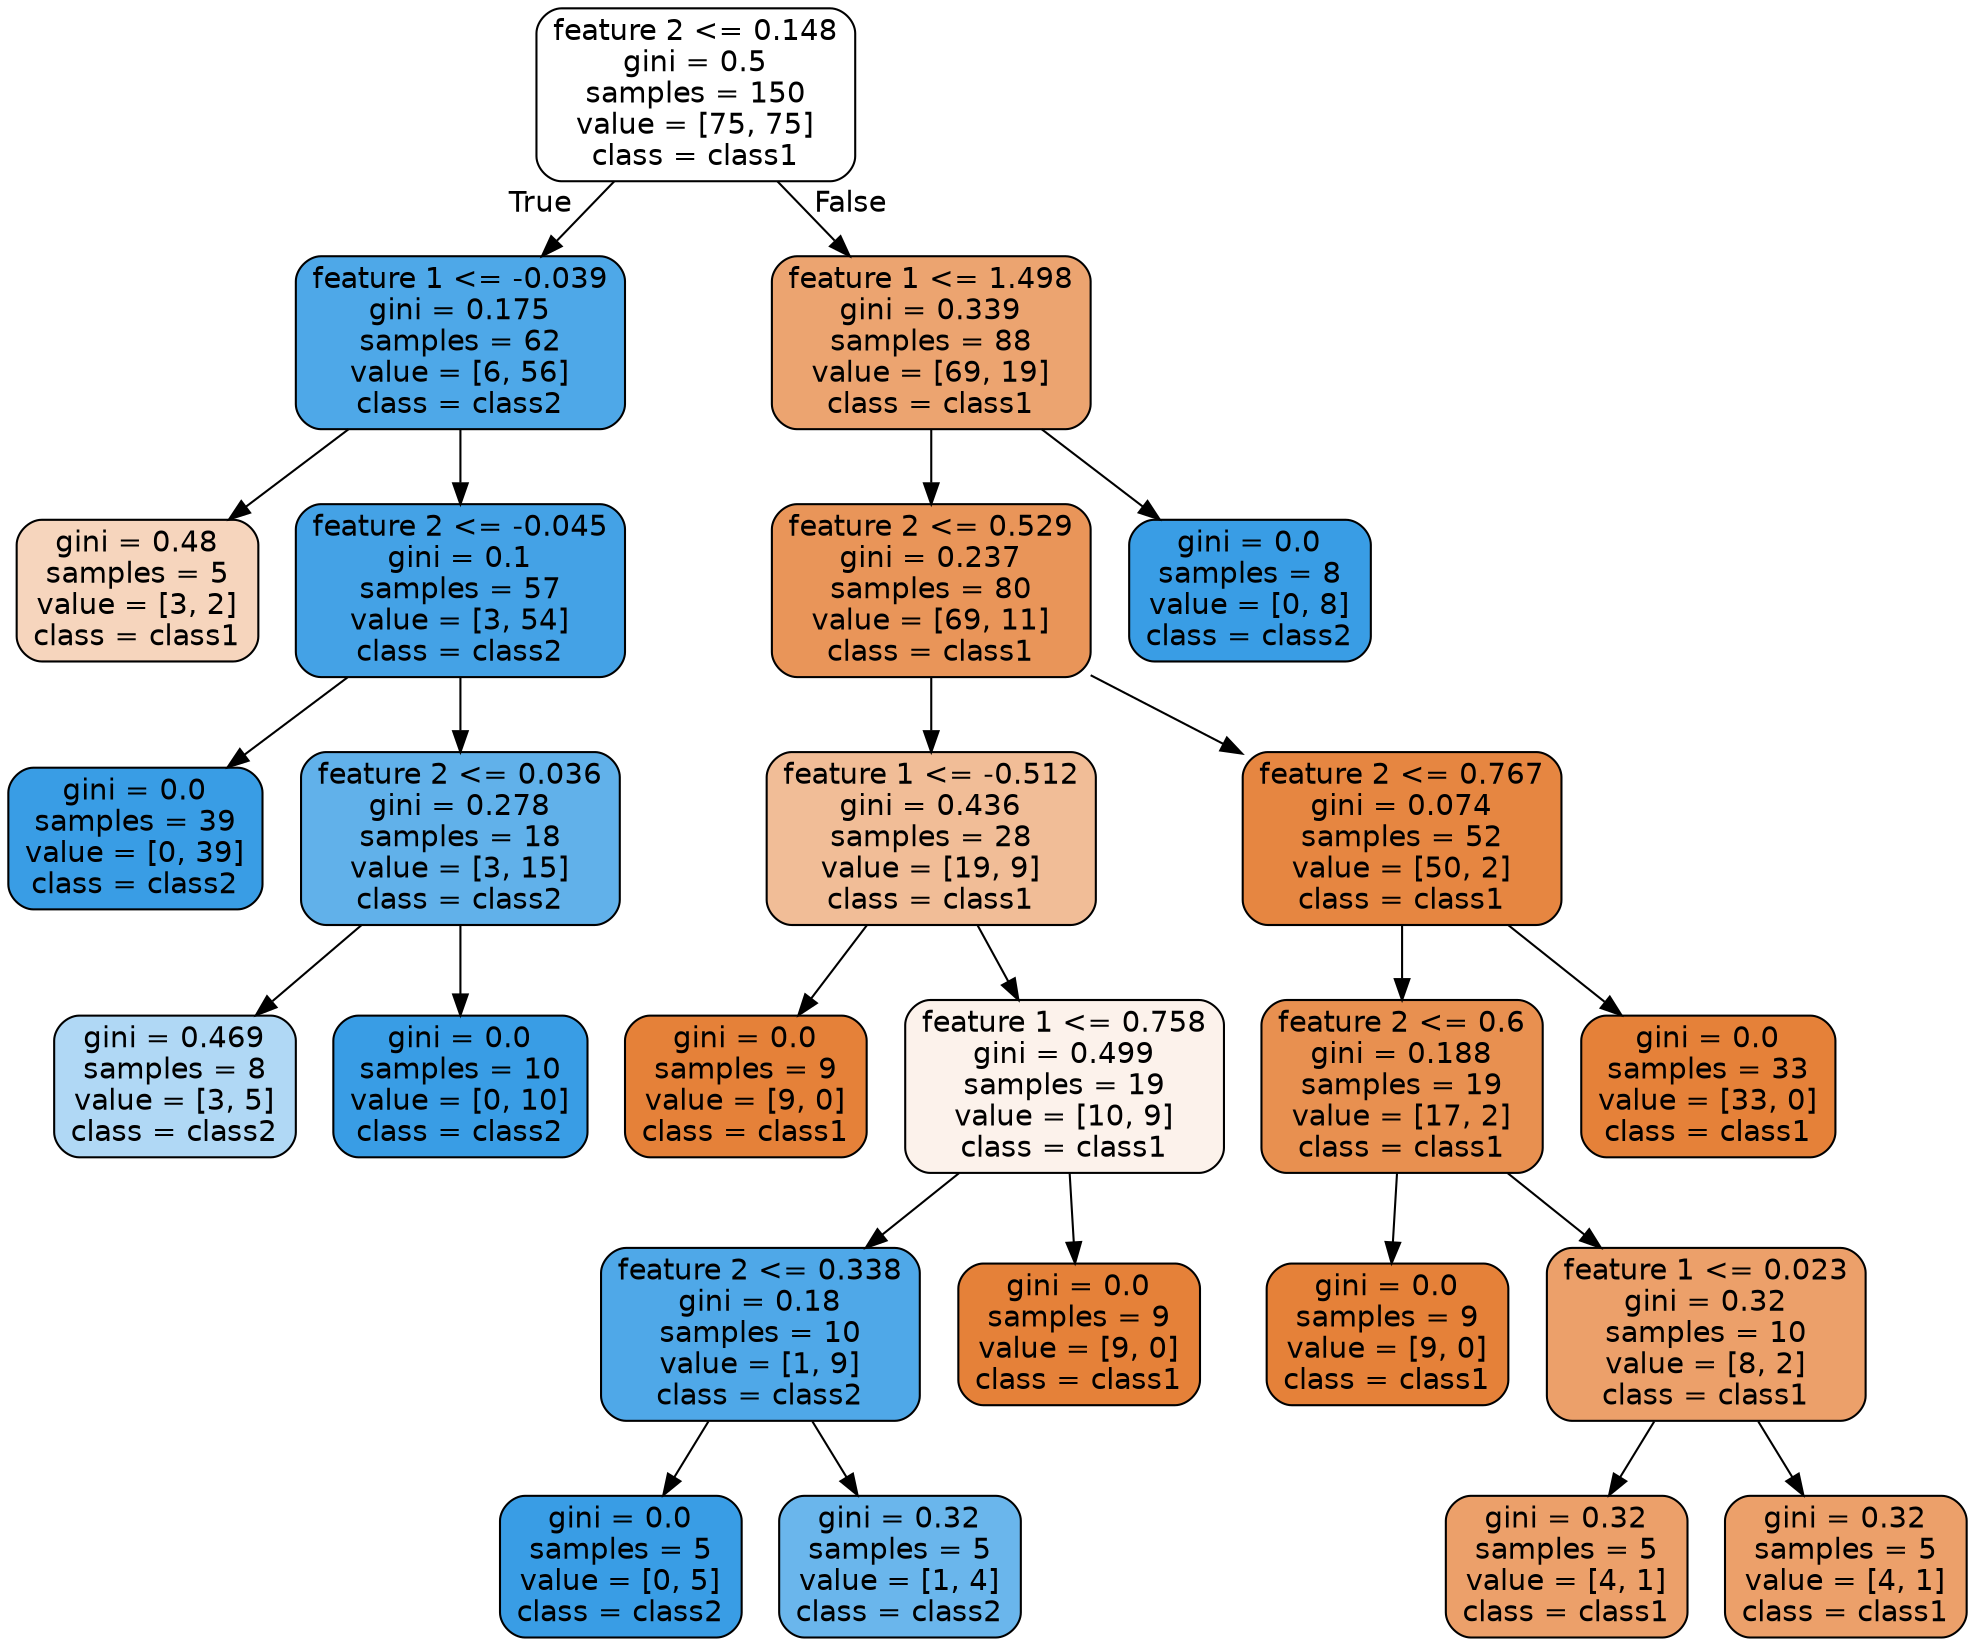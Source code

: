 digraph Tree {
node [shape=box, style="filled, rounded", color="black", fontname="helvetica"] ;
edge [fontname="helvetica"] ;
0 [label="feature 2 <= 0.148\ngini = 0.5\nsamples = 150\nvalue = [75, 75]\nclass = class1", fillcolor="#ffffff"] ;
1 [label="feature 1 <= -0.039\ngini = 0.175\nsamples = 62\nvalue = [6, 56]\nclass = class2", fillcolor="#4ea8e8"] ;
0 -> 1 [labeldistance=2.5, labelangle=45, headlabel="True"] ;
2 [label="gini = 0.48\nsamples = 5\nvalue = [3, 2]\nclass = class1", fillcolor="#f6d5bd"] ;
1 -> 2 ;
3 [label="feature 2 <= -0.045\ngini = 0.1\nsamples = 57\nvalue = [3, 54]\nclass = class2", fillcolor="#44a2e6"] ;
1 -> 3 ;
4 [label="gini = 0.0\nsamples = 39\nvalue = [0, 39]\nclass = class2", fillcolor="#399de5"] ;
3 -> 4 ;
5 [label="feature 2 <= 0.036\ngini = 0.278\nsamples = 18\nvalue = [3, 15]\nclass = class2", fillcolor="#61b1ea"] ;
3 -> 5 ;
6 [label="gini = 0.469\nsamples = 8\nvalue = [3, 5]\nclass = class2", fillcolor="#b0d8f5"] ;
5 -> 6 ;
7 [label="gini = 0.0\nsamples = 10\nvalue = [0, 10]\nclass = class2", fillcolor="#399de5"] ;
5 -> 7 ;
8 [label="feature 1 <= 1.498\ngini = 0.339\nsamples = 88\nvalue = [69, 19]\nclass = class1", fillcolor="#eca470"] ;
0 -> 8 [labeldistance=2.5, labelangle=-45, headlabel="False"] ;
9 [label="feature 2 <= 0.529\ngini = 0.237\nsamples = 80\nvalue = [69, 11]\nclass = class1", fillcolor="#e99559"] ;
8 -> 9 ;
10 [label="feature 1 <= -0.512\ngini = 0.436\nsamples = 28\nvalue = [19, 9]\nclass = class1", fillcolor="#f1bd97"] ;
9 -> 10 ;
11 [label="gini = 0.0\nsamples = 9\nvalue = [9, 0]\nclass = class1", fillcolor="#e58139"] ;
10 -> 11 ;
12 [label="feature 1 <= 0.758\ngini = 0.499\nsamples = 19\nvalue = [10, 9]\nclass = class1", fillcolor="#fcf2eb"] ;
10 -> 12 ;
13 [label="feature 2 <= 0.338\ngini = 0.18\nsamples = 10\nvalue = [1, 9]\nclass = class2", fillcolor="#4fa8e8"] ;
12 -> 13 ;
14 [label="gini = 0.0\nsamples = 5\nvalue = [0, 5]\nclass = class2", fillcolor="#399de5"] ;
13 -> 14 ;
15 [label="gini = 0.32\nsamples = 5\nvalue = [1, 4]\nclass = class2", fillcolor="#6ab6ec"] ;
13 -> 15 ;
16 [label="gini = 0.0\nsamples = 9\nvalue = [9, 0]\nclass = class1", fillcolor="#e58139"] ;
12 -> 16 ;
17 [label="feature 2 <= 0.767\ngini = 0.074\nsamples = 52\nvalue = [50, 2]\nclass = class1", fillcolor="#e68641"] ;
9 -> 17 ;
18 [label="feature 2 <= 0.6\ngini = 0.188\nsamples = 19\nvalue = [17, 2]\nclass = class1", fillcolor="#e89050"] ;
17 -> 18 ;
19 [label="gini = 0.0\nsamples = 9\nvalue = [9, 0]\nclass = class1", fillcolor="#e58139"] ;
18 -> 19 ;
20 [label="feature 1 <= 0.023\ngini = 0.32\nsamples = 10\nvalue = [8, 2]\nclass = class1", fillcolor="#eca06a"] ;
18 -> 20 ;
21 [label="gini = 0.32\nsamples = 5\nvalue = [4, 1]\nclass = class1", fillcolor="#eca06a"] ;
20 -> 21 ;
22 [label="gini = 0.32\nsamples = 5\nvalue = [4, 1]\nclass = class1", fillcolor="#eca06a"] ;
20 -> 22 ;
23 [label="gini = 0.0\nsamples = 33\nvalue = [33, 0]\nclass = class1", fillcolor="#e58139"] ;
17 -> 23 ;
24 [label="gini = 0.0\nsamples = 8\nvalue = [0, 8]\nclass = class2", fillcolor="#399de5"] ;
8 -> 24 ;
}